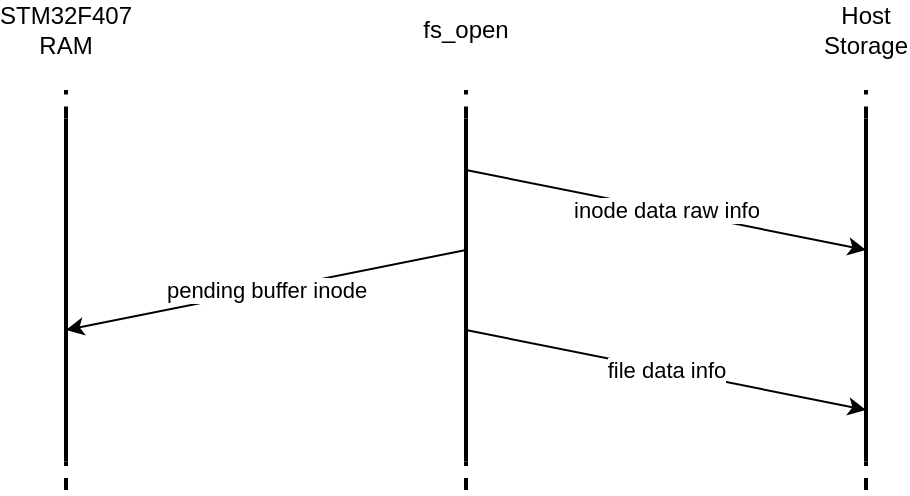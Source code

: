 <mxfile version="14.9.3"><diagram id="FRKP-Gp0VfhqfZv0cv7y" name="Page-1"><mxGraphModel dx="1185" dy="639" grid="1" gridSize="10" guides="1" tooltips="1" connect="1" arrows="1" fold="1" page="1" pageScale="1" pageWidth="850" pageHeight="1100" math="0" shadow="0"><root><mxCell id="0"/><mxCell id="1" parent="0"/><mxCell id="rhMXOwf3ZAsHdfmT4978-5" value="" style="group" vertex="1" connectable="0" parent="1"><mxGeometry x="530" y="160" height="200" as="geometry"/></mxCell><mxCell id="rhMXOwf3ZAsHdfmT4978-6" value="" style="endArrow=none;html=1;strokeWidth=2;" edge="1" parent="rhMXOwf3ZAsHdfmT4978-5"><mxGeometry width="50" height="50" relative="1" as="geometry"><mxPoint y="185.714" as="sourcePoint"/><mxPoint y="14.286" as="targetPoint"/></mxGeometry></mxCell><mxCell id="rhMXOwf3ZAsHdfmT4978-7" value="" style="endArrow=none;dashed=1;html=1;strokeWidth=2;" edge="1" parent="rhMXOwf3ZAsHdfmT4978-5"><mxGeometry width="50" height="50" relative="1" as="geometry"><mxPoint y="14.286" as="sourcePoint"/><mxPoint as="targetPoint"/></mxGeometry></mxCell><mxCell id="rhMXOwf3ZAsHdfmT4978-8" value="" style="endArrow=none;dashed=1;html=1;strokeWidth=2;" edge="1" parent="rhMXOwf3ZAsHdfmT4978-5"><mxGeometry width="50" height="50" relative="1" as="geometry"><mxPoint y="200" as="sourcePoint"/><mxPoint y="185.714" as="targetPoint"/></mxGeometry></mxCell><mxCell id="rhMXOwf3ZAsHdfmT4978-10" value="&lt;div&gt;Host&lt;/div&gt;&lt;div&gt;Storage&lt;br&gt;&lt;/div&gt;" style="text;html=1;strokeColor=none;fillColor=none;align=center;verticalAlign=middle;whiteSpace=wrap;rounded=0;" vertex="1" parent="1"><mxGeometry x="510" y="120" width="40" height="20" as="geometry"/></mxCell><mxCell id="rhMXOwf3ZAsHdfmT4978-16" value="" style="endArrow=classic;html=1;strokeWidth=1;" edge="1" parent="1"><mxGeometry width="50" height="50" relative="1" as="geometry"><mxPoint x="330" y="200" as="sourcePoint"/><mxPoint x="530" y="240" as="targetPoint"/></mxGeometry></mxCell><mxCell id="rhMXOwf3ZAsHdfmT4978-17" value="inode data raw info" style="edgeLabel;html=1;align=center;verticalAlign=middle;resizable=0;points=[];" vertex="1" connectable="0" parent="rhMXOwf3ZAsHdfmT4978-16"><mxGeometry x="-0.113" y="2" relative="1" as="geometry"><mxPoint x="11" y="4" as="offset"/></mxGeometry></mxCell><mxCell id="rhMXOwf3ZAsHdfmT4978-23" value="" style="group" vertex="1" connectable="0" parent="1"><mxGeometry x="130" y="160" height="200" as="geometry"/></mxCell><mxCell id="rhMXOwf3ZAsHdfmT4978-24" value="" style="endArrow=none;html=1;strokeWidth=2;" edge="1" parent="rhMXOwf3ZAsHdfmT4978-23"><mxGeometry width="50" height="50" relative="1" as="geometry"><mxPoint y="185.714" as="sourcePoint"/><mxPoint y="14.286" as="targetPoint"/></mxGeometry></mxCell><mxCell id="rhMXOwf3ZAsHdfmT4978-25" value="" style="endArrow=none;dashed=1;html=1;strokeWidth=2;" edge="1" parent="rhMXOwf3ZAsHdfmT4978-23"><mxGeometry width="50" height="50" relative="1" as="geometry"><mxPoint y="14.286" as="sourcePoint"/><mxPoint as="targetPoint"/></mxGeometry></mxCell><mxCell id="rhMXOwf3ZAsHdfmT4978-26" value="" style="endArrow=none;dashed=1;html=1;strokeWidth=2;" edge="1" parent="rhMXOwf3ZAsHdfmT4978-23"><mxGeometry width="50" height="50" relative="1" as="geometry"><mxPoint y="200" as="sourcePoint"/><mxPoint y="185.714" as="targetPoint"/></mxGeometry></mxCell><mxCell id="rhMXOwf3ZAsHdfmT4978-27" value="&lt;div align=&quot;center&quot;&gt;STM32F407&lt;/div&gt;&lt;div&gt;RAM&lt;/div&gt;" style="text;html=1;strokeColor=none;fillColor=none;align=center;verticalAlign=middle;whiteSpace=wrap;rounded=0;" vertex="1" parent="1"><mxGeometry x="110" y="120" width="40" height="20" as="geometry"/></mxCell><mxCell id="rhMXOwf3ZAsHdfmT4978-28" value="" style="endArrow=classic;html=1;strokeWidth=1;" edge="1" parent="1"><mxGeometry width="50" height="50" relative="1" as="geometry"><mxPoint x="330" y="240" as="sourcePoint"/><mxPoint x="130" y="280" as="targetPoint"/></mxGeometry></mxCell><mxCell id="rhMXOwf3ZAsHdfmT4978-29" value="pending buffer inode" style="edgeLabel;html=1;align=center;verticalAlign=middle;resizable=0;points=[];" vertex="1" connectable="0" parent="rhMXOwf3ZAsHdfmT4978-28"><mxGeometry x="-0.113" y="2" relative="1" as="geometry"><mxPoint x="-12" as="offset"/></mxGeometry></mxCell><mxCell id="rhMXOwf3ZAsHdfmT4978-38" value="" style="endArrow=classic;html=1;strokeWidth=1;" edge="1" parent="1"><mxGeometry width="50" height="50" relative="1" as="geometry"><mxPoint x="330" y="280" as="sourcePoint"/><mxPoint x="530" y="320" as="targetPoint"/></mxGeometry></mxCell><mxCell id="rhMXOwf3ZAsHdfmT4978-39" value="&lt;div&gt;file data info&lt;/div&gt;" style="edgeLabel;html=1;align=center;verticalAlign=middle;resizable=0;points=[];" vertex="1" connectable="0" parent="rhMXOwf3ZAsHdfmT4978-38"><mxGeometry x="-0.113" y="2" relative="1" as="geometry"><mxPoint x="11" y="4" as="offset"/></mxGeometry></mxCell><mxCell id="rhMXOwf3ZAsHdfmT4978-42" value="" style="group" vertex="1" connectable="0" parent="1"><mxGeometry x="330" y="160" height="200" as="geometry"/></mxCell><mxCell id="rhMXOwf3ZAsHdfmT4978-43" value="" style="endArrow=none;html=1;strokeWidth=2;" edge="1" parent="rhMXOwf3ZAsHdfmT4978-42"><mxGeometry width="50" height="50" relative="1" as="geometry"><mxPoint y="185.714" as="sourcePoint"/><mxPoint y="14.286" as="targetPoint"/></mxGeometry></mxCell><mxCell id="rhMXOwf3ZAsHdfmT4978-44" value="" style="endArrow=none;dashed=1;html=1;strokeWidth=2;" edge="1" parent="rhMXOwf3ZAsHdfmT4978-42"><mxGeometry width="50" height="50" relative="1" as="geometry"><mxPoint y="14.286" as="sourcePoint"/><mxPoint as="targetPoint"/></mxGeometry></mxCell><mxCell id="rhMXOwf3ZAsHdfmT4978-45" value="" style="endArrow=none;dashed=1;html=1;strokeWidth=2;" edge="1" parent="rhMXOwf3ZAsHdfmT4978-42"><mxGeometry width="50" height="50" relative="1" as="geometry"><mxPoint y="200.0" as="sourcePoint"/><mxPoint y="185.714" as="targetPoint"/></mxGeometry></mxCell><mxCell id="rhMXOwf3ZAsHdfmT4978-46" value="fs_open" style="text;html=1;strokeColor=none;fillColor=none;align=center;verticalAlign=middle;whiteSpace=wrap;rounded=0;" vertex="1" parent="1"><mxGeometry x="310" y="120" width="40" height="20" as="geometry"/></mxCell></root></mxGraphModel></diagram></mxfile>